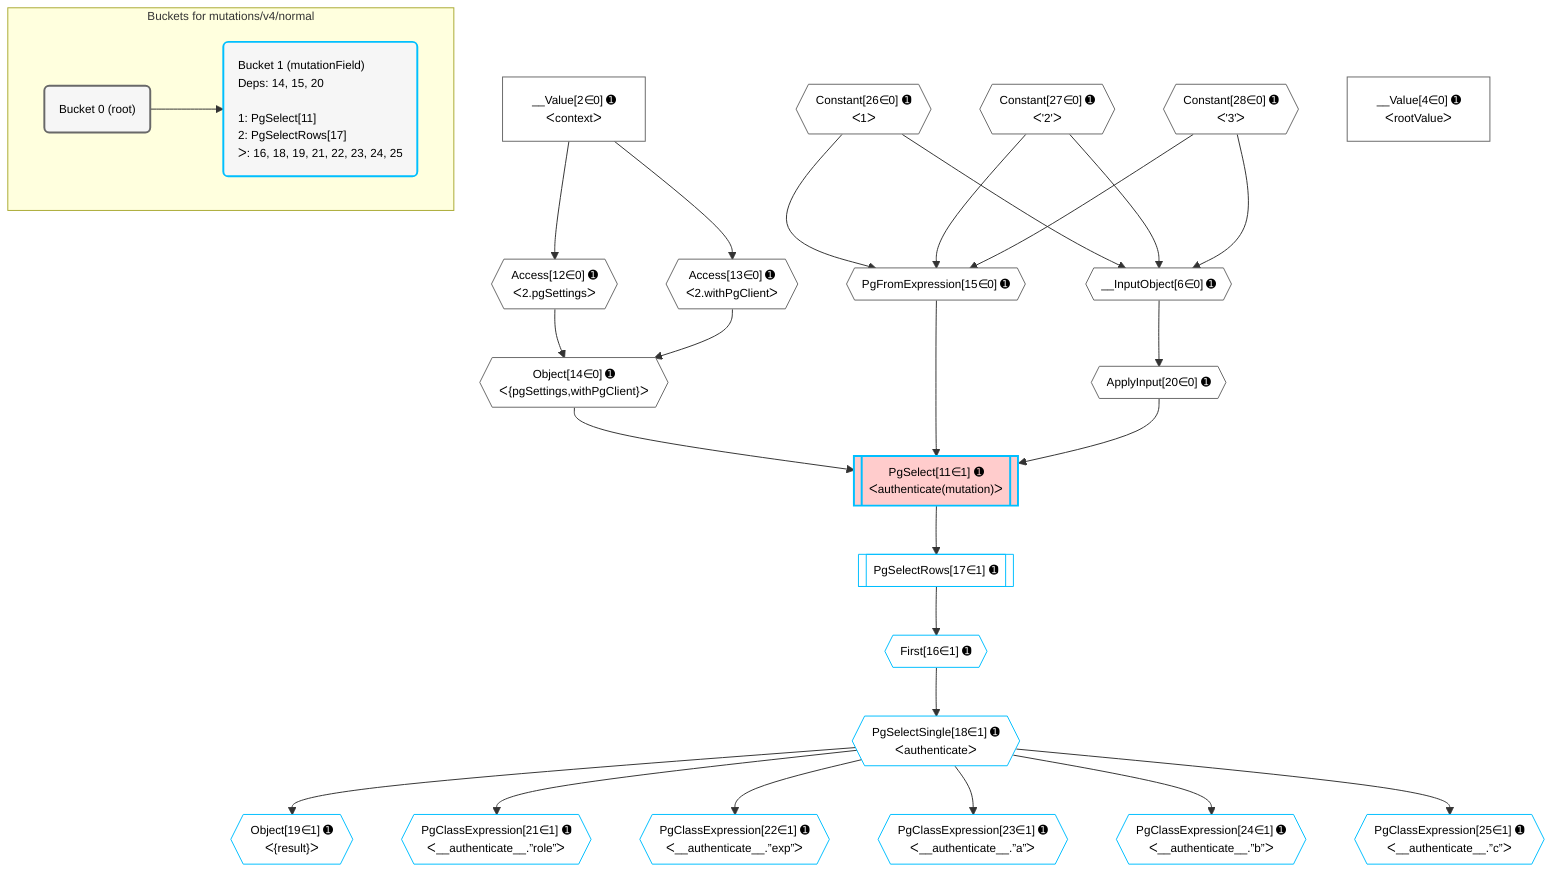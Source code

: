 %%{init: {'themeVariables': { 'fontSize': '12px'}}}%%
graph TD
    classDef path fill:#eee,stroke:#000,color:#000
    classDef plan fill:#fff,stroke-width:1px,color:#000
    classDef itemplan fill:#fff,stroke-width:2px,color:#000
    classDef unbatchedplan fill:#dff,stroke-width:1px,color:#000
    classDef sideeffectplan fill:#fcc,stroke-width:2px,color:#000
    classDef bucket fill:#f6f6f6,color:#000,stroke-width:2px,text-align:left


    %% plan dependencies
    __InputObject6{{"__InputObject[6∈0] ➊"}}:::plan
    Constant26{{"Constant[26∈0] ➊<br />ᐸ1ᐳ"}}:::plan
    Constant27{{"Constant[27∈0] ➊<br />ᐸ'2'ᐳ"}}:::plan
    Constant28{{"Constant[28∈0] ➊<br />ᐸ'3'ᐳ"}}:::plan
    Constant26 & Constant27 & Constant28 --> __InputObject6
    PgFromExpression15{{"PgFromExpression[15∈0] ➊"}}:::plan
    Constant26 & Constant27 & Constant28 --> PgFromExpression15
    Object14{{"Object[14∈0] ➊<br />ᐸ{pgSettings,withPgClient}ᐳ"}}:::plan
    Access12{{"Access[12∈0] ➊<br />ᐸ2.pgSettingsᐳ"}}:::plan
    Access13{{"Access[13∈0] ➊<br />ᐸ2.withPgClientᐳ"}}:::plan
    Access12 & Access13 --> Object14
    __Value2["__Value[2∈0] ➊<br />ᐸcontextᐳ"]:::plan
    __Value2 --> Access12
    __Value2 --> Access13
    ApplyInput20{{"ApplyInput[20∈0] ➊"}}:::plan
    __InputObject6 --> ApplyInput20
    __Value4["__Value[4∈0] ➊<br />ᐸrootValueᐳ"]:::plan
    PgSelect11[["PgSelect[11∈1] ➊<br />ᐸauthenticate(mutation)ᐳ"]]:::sideeffectplan
    Object14 & PgFromExpression15 & ApplyInput20 --> PgSelect11
    First16{{"First[16∈1] ➊"}}:::plan
    PgSelectRows17[["PgSelectRows[17∈1] ➊"]]:::plan
    PgSelectRows17 --> First16
    PgSelect11 --> PgSelectRows17
    PgSelectSingle18{{"PgSelectSingle[18∈1] ➊<br />ᐸauthenticateᐳ"}}:::plan
    First16 --> PgSelectSingle18
    Object19{{"Object[19∈1] ➊<br />ᐸ{result}ᐳ"}}:::plan
    PgSelectSingle18 --> Object19
    PgClassExpression21{{"PgClassExpression[21∈1] ➊<br />ᐸ__authenticate__.”role”ᐳ"}}:::plan
    PgSelectSingle18 --> PgClassExpression21
    PgClassExpression22{{"PgClassExpression[22∈1] ➊<br />ᐸ__authenticate__.”exp”ᐳ"}}:::plan
    PgSelectSingle18 --> PgClassExpression22
    PgClassExpression23{{"PgClassExpression[23∈1] ➊<br />ᐸ__authenticate__.”a”ᐳ"}}:::plan
    PgSelectSingle18 --> PgClassExpression23
    PgClassExpression24{{"PgClassExpression[24∈1] ➊<br />ᐸ__authenticate__.”b”ᐳ"}}:::plan
    PgSelectSingle18 --> PgClassExpression24
    PgClassExpression25{{"PgClassExpression[25∈1] ➊<br />ᐸ__authenticate__.”c”ᐳ"}}:::plan
    PgSelectSingle18 --> PgClassExpression25

    %% define steps

    subgraph "Buckets for mutations/v4/normal"
    Bucket0("Bucket 0 (root)"):::bucket
    classDef bucket0 stroke:#696969
    class Bucket0,__Value2,__Value4,__InputObject6,Access12,Access13,Object14,PgFromExpression15,ApplyInput20,Constant26,Constant27,Constant28 bucket0
    Bucket1("Bucket 1 (mutationField)<br />Deps: 14, 15, 20<br /><br />1: PgSelect[11]<br />2: PgSelectRows[17]<br />ᐳ: 16, 18, 19, 21, 22, 23, 24, 25"):::bucket
    classDef bucket1 stroke:#00bfff
    class Bucket1,PgSelect11,First16,PgSelectRows17,PgSelectSingle18,Object19,PgClassExpression21,PgClassExpression22,PgClassExpression23,PgClassExpression24,PgClassExpression25 bucket1
    Bucket0 --> Bucket1
    end